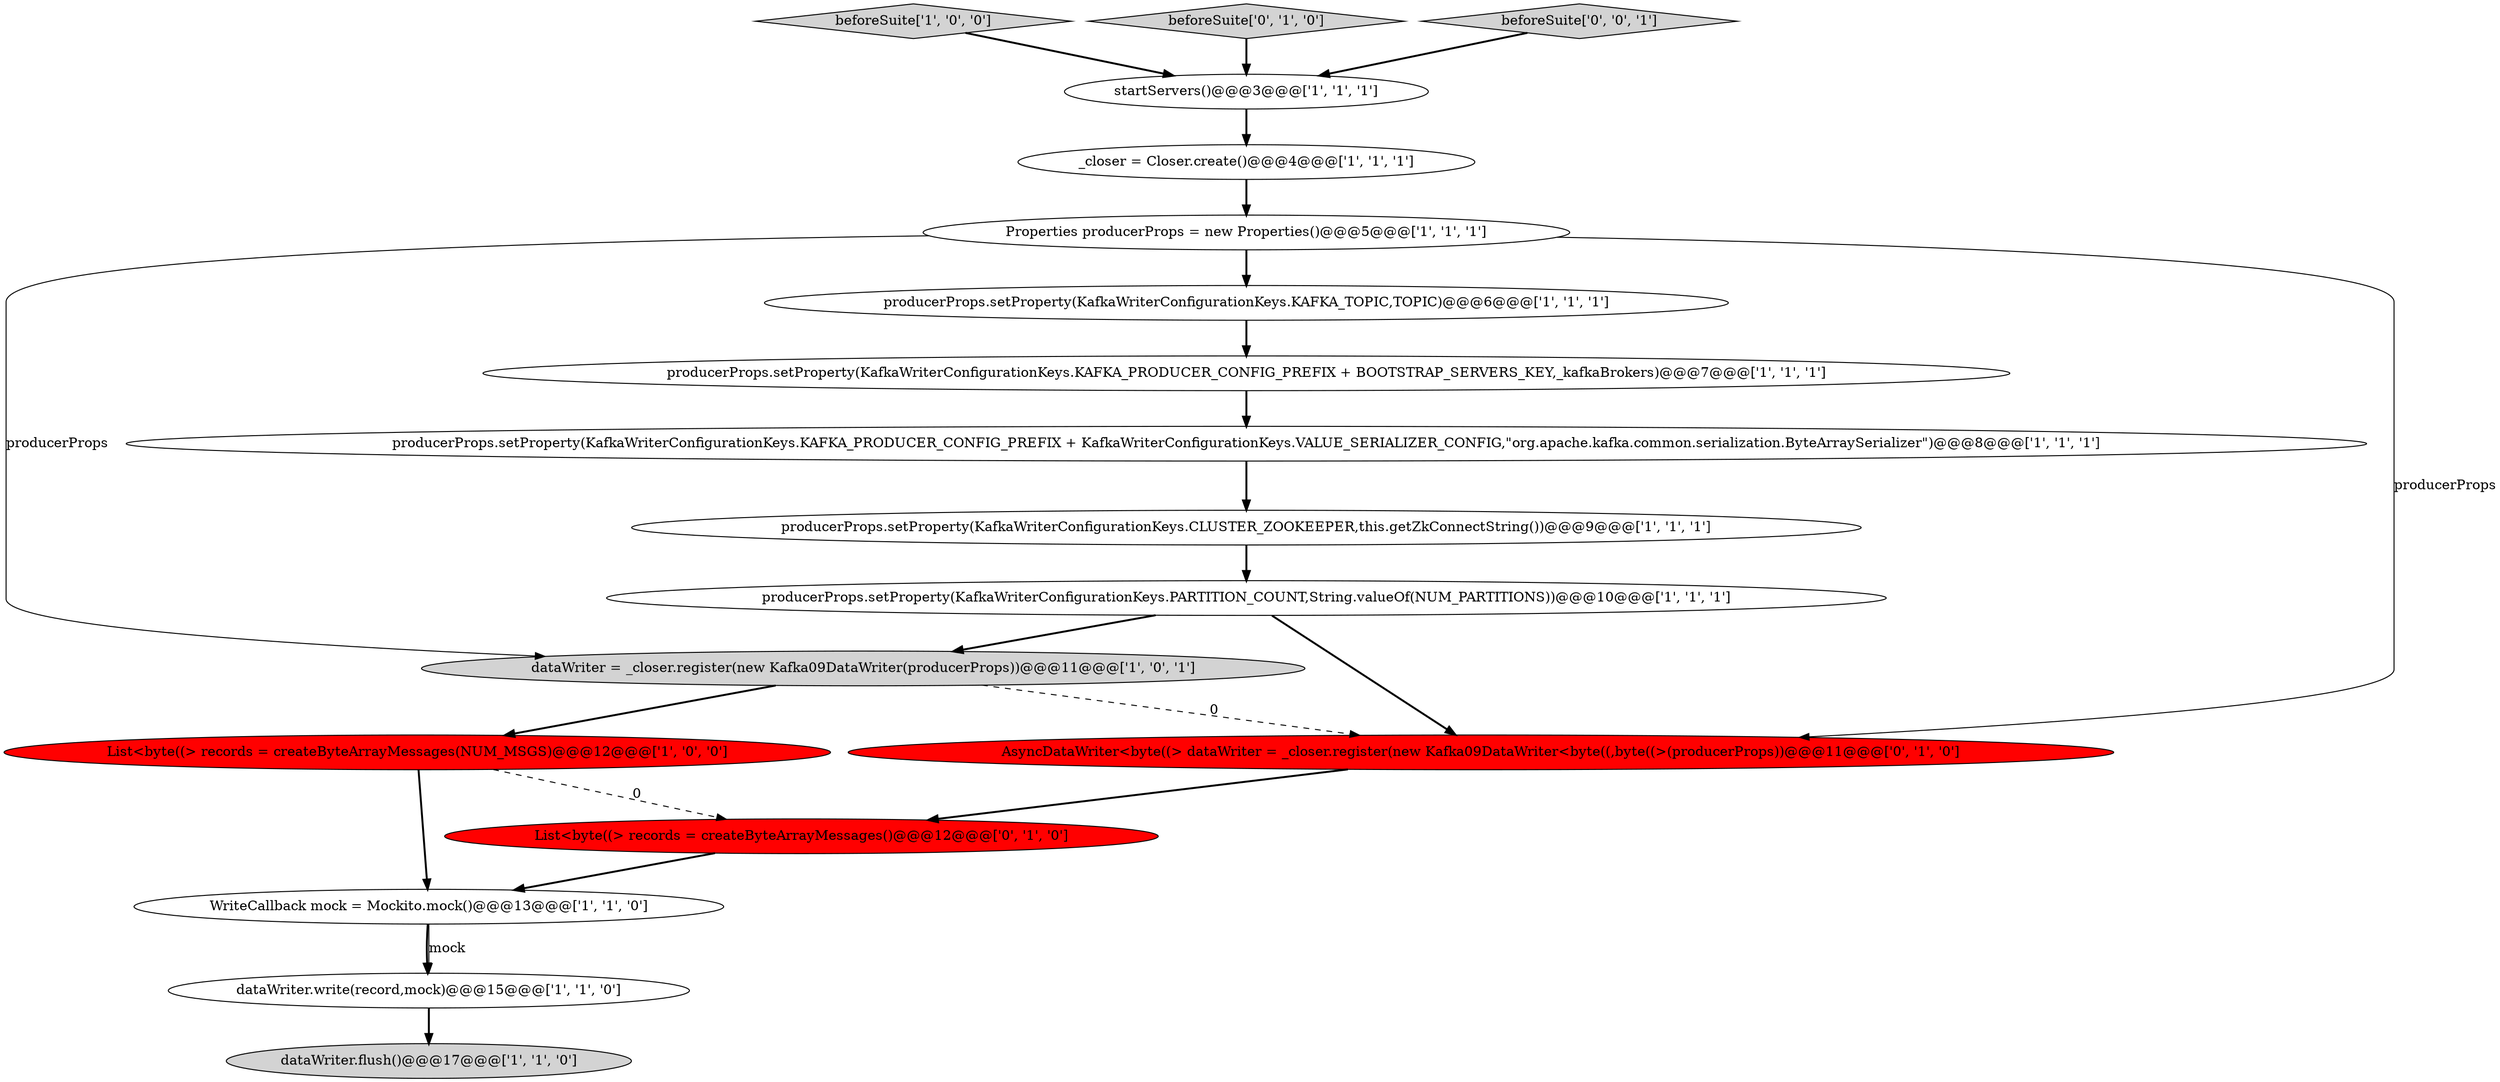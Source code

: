 digraph {
11 [style = filled, label = "producerProps.setProperty(KafkaWriterConfigurationKeys.CLUSTER_ZOOKEEPER,this.getZkConnectString())@@@9@@@['1', '1', '1']", fillcolor = white, shape = ellipse image = "AAA0AAABBB1BBB"];
13 [style = filled, label = "startServers()@@@3@@@['1', '1', '1']", fillcolor = white, shape = ellipse image = "AAA0AAABBB1BBB"];
4 [style = filled, label = "WriteCallback mock = Mockito.mock()@@@13@@@['1', '1', '0']", fillcolor = white, shape = ellipse image = "AAA0AAABBB1BBB"];
1 [style = filled, label = "producerProps.setProperty(KafkaWriterConfigurationKeys.PARTITION_COUNT,String.valueOf(NUM_PARTITIONS))@@@10@@@['1', '1', '1']", fillcolor = white, shape = ellipse image = "AAA0AAABBB1BBB"];
0 [style = filled, label = "beforeSuite['1', '0', '0']", fillcolor = lightgray, shape = diamond image = "AAA0AAABBB1BBB"];
2 [style = filled, label = "dataWriter.write(record,mock)@@@15@@@['1', '1', '0']", fillcolor = white, shape = ellipse image = "AAA0AAABBB1BBB"];
3 [style = filled, label = "dataWriter.flush()@@@17@@@['1', '1', '0']", fillcolor = lightgray, shape = ellipse image = "AAA0AAABBB1BBB"];
6 [style = filled, label = "producerProps.setProperty(KafkaWriterConfigurationKeys.KAFKA_PRODUCER_CONFIG_PREFIX + BOOTSTRAP_SERVERS_KEY,_kafkaBrokers)@@@7@@@['1', '1', '1']", fillcolor = white, shape = ellipse image = "AAA0AAABBB1BBB"];
14 [style = filled, label = "List<byte((> records = createByteArrayMessages()@@@12@@@['0', '1', '0']", fillcolor = red, shape = ellipse image = "AAA1AAABBB2BBB"];
5 [style = filled, label = "producerProps.setProperty(KafkaWriterConfigurationKeys.KAFKA_TOPIC,TOPIC)@@@6@@@['1', '1', '1']", fillcolor = white, shape = ellipse image = "AAA0AAABBB1BBB"];
15 [style = filled, label = "AsyncDataWriter<byte((> dataWriter = _closer.register(new Kafka09DataWriter<byte((,byte((>(producerProps))@@@11@@@['0', '1', '0']", fillcolor = red, shape = ellipse image = "AAA1AAABBB2BBB"];
12 [style = filled, label = "Properties producerProps = new Properties()@@@5@@@['1', '1', '1']", fillcolor = white, shape = ellipse image = "AAA0AAABBB1BBB"];
16 [style = filled, label = "beforeSuite['0', '1', '0']", fillcolor = lightgray, shape = diamond image = "AAA0AAABBB2BBB"];
10 [style = filled, label = "dataWriter = _closer.register(new Kafka09DataWriter(producerProps))@@@11@@@['1', '0', '1']", fillcolor = lightgray, shape = ellipse image = "AAA0AAABBB1BBB"];
7 [style = filled, label = "producerProps.setProperty(KafkaWriterConfigurationKeys.KAFKA_PRODUCER_CONFIG_PREFIX + KafkaWriterConfigurationKeys.VALUE_SERIALIZER_CONFIG,\"org.apache.kafka.common.serialization.ByteArraySerializer\")@@@8@@@['1', '1', '1']", fillcolor = white, shape = ellipse image = "AAA0AAABBB1BBB"];
9 [style = filled, label = "_closer = Closer.create()@@@4@@@['1', '1', '1']", fillcolor = white, shape = ellipse image = "AAA0AAABBB1BBB"];
17 [style = filled, label = "beforeSuite['0', '0', '1']", fillcolor = lightgray, shape = diamond image = "AAA0AAABBB3BBB"];
8 [style = filled, label = "List<byte((> records = createByteArrayMessages(NUM_MSGS)@@@12@@@['1', '0', '0']", fillcolor = red, shape = ellipse image = "AAA1AAABBB1BBB"];
10->15 [style = dashed, label="0"];
16->13 [style = bold, label=""];
7->11 [style = bold, label=""];
12->5 [style = bold, label=""];
0->13 [style = bold, label=""];
15->14 [style = bold, label=""];
11->1 [style = bold, label=""];
1->15 [style = bold, label=""];
2->3 [style = bold, label=""];
12->10 [style = solid, label="producerProps"];
4->2 [style = bold, label=""];
8->14 [style = dashed, label="0"];
4->2 [style = solid, label="mock"];
12->15 [style = solid, label="producerProps"];
5->6 [style = bold, label=""];
10->8 [style = bold, label=""];
17->13 [style = bold, label=""];
13->9 [style = bold, label=""];
9->12 [style = bold, label=""];
8->4 [style = bold, label=""];
6->7 [style = bold, label=""];
1->10 [style = bold, label=""];
14->4 [style = bold, label=""];
}
